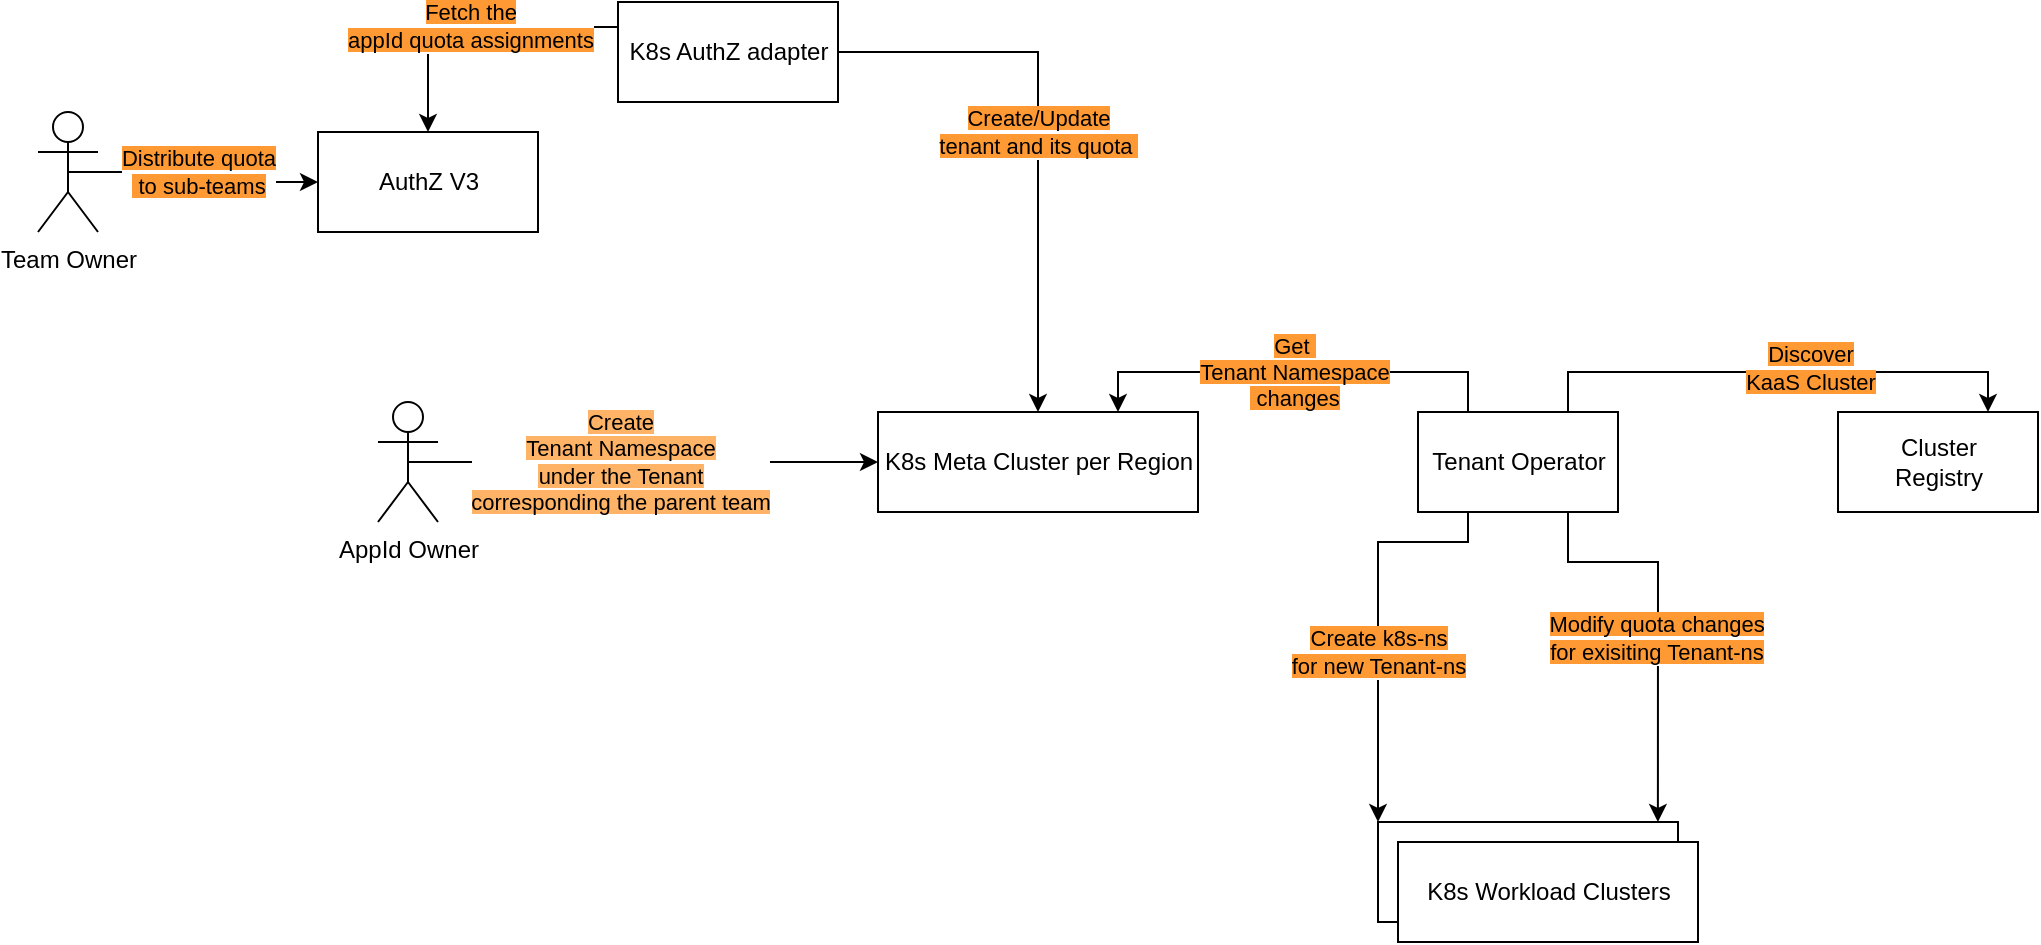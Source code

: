 <mxfile version="14.4.4" type="github"><diagram name="Page-1" id="5f0bae14-7c28-e335-631c-24af17079c00"><mxGraphModel dx="946" dy="614" grid="1" gridSize="10" guides="1" tooltips="1" connect="1" arrows="1" fold="1" page="1" pageScale="1" pageWidth="1100" pageHeight="850" background="#ffffff" math="0" shadow="0"><root><mxCell id="0"/><mxCell id="1" parent="0"/><mxCell id="smM6Izyuk5AVpzeEzgrJ-10" value="AuthZ V3" style="html=1;" parent="1" vertex="1"><mxGeometry x="170" y="235" width="110" height="50" as="geometry"/></mxCell><mxCell id="smM6Izyuk5AVpzeEzgrJ-16" style="edgeStyle=orthogonalEdgeStyle;rounded=0;orthogonalLoop=1;jettySize=auto;html=1;exitX=1;exitY=0.5;exitDx=0;exitDy=0;" parent="1" source="smM6Izyuk5AVpzeEzgrJ-11" target="smM6Izyuk5AVpzeEzgrJ-15" edge="1"><mxGeometry relative="1" as="geometry"/></mxCell><mxCell id="smM6Izyuk5AVpzeEzgrJ-17" value="&lt;span style=&quot;background-color: rgb(255 , 153 , 51)&quot;&gt;Create/Update &lt;br&gt;tenant and its quota&amp;nbsp;&lt;/span&gt;" style="edgeLabel;html=1;align=center;verticalAlign=middle;resizable=0;points=[];" parent="smM6Izyuk5AVpzeEzgrJ-16" vertex="1" connectable="0"><mxGeometry x="-0.003" relative="1" as="geometry"><mxPoint as="offset"/></mxGeometry></mxCell><mxCell id="smM6Izyuk5AVpzeEzgrJ-18" value="&lt;span style=&quot;background-color: rgb(255 , 153 , 51)&quot;&gt;Fetch the &lt;br&gt;appId quota assignments&lt;/span&gt;" style="edgeStyle=orthogonalEdgeStyle;rounded=0;orthogonalLoop=1;jettySize=auto;html=1;exitX=0;exitY=0.25;exitDx=0;exitDy=0;entryX=0.5;entryY=0;entryDx=0;entryDy=0;" parent="1" source="smM6Izyuk5AVpzeEzgrJ-11" target="smM6Izyuk5AVpzeEzgrJ-10" edge="1"><mxGeometry relative="1" as="geometry"/></mxCell><mxCell id="smM6Izyuk5AVpzeEzgrJ-11" value="K8s AuthZ adapter" style="html=1;" parent="1" vertex="1"><mxGeometry x="320" y="170" width="110" height="50" as="geometry"/></mxCell><mxCell id="smM6Izyuk5AVpzeEzgrJ-15" value="K8s Meta Cluster per Region" style="html=1;" parent="1" vertex="1"><mxGeometry x="450" y="375" width="160" height="50" as="geometry"/></mxCell><mxCell id="smM6Izyuk5AVpzeEzgrJ-21" value="&lt;span style=&quot;background-color: rgb(255 , 153 , 51)&quot;&gt;Distribute quota&lt;br&gt;&amp;nbsp;to sub-teams&lt;/span&gt;" style="edgeStyle=orthogonalEdgeStyle;rounded=0;orthogonalLoop=1;jettySize=auto;html=1;exitX=0.5;exitY=0.5;exitDx=0;exitDy=0;exitPerimeter=0;entryX=0;entryY=0.5;entryDx=0;entryDy=0;" parent="1" source="smM6Izyuk5AVpzeEzgrJ-19" target="smM6Izyuk5AVpzeEzgrJ-10" edge="1"><mxGeometry relative="1" as="geometry"/></mxCell><mxCell id="smM6Izyuk5AVpzeEzgrJ-19" value="Team Owner" style="shape=umlActor;verticalLabelPosition=bottom;verticalAlign=top;html=1;" parent="1" vertex="1"><mxGeometry x="30" y="225" width="30" height="60" as="geometry"/></mxCell><mxCell id="smM6Izyuk5AVpzeEzgrJ-26" style="edgeStyle=orthogonalEdgeStyle;rounded=0;orthogonalLoop=1;jettySize=auto;html=1;exitX=0.5;exitY=0.5;exitDx=0;exitDy=0;exitPerimeter=0;entryX=0;entryY=0.5;entryDx=0;entryDy=0;" parent="1" source="smM6Izyuk5AVpzeEzgrJ-23" target="smM6Izyuk5AVpzeEzgrJ-15" edge="1"><mxGeometry relative="1" as="geometry"/></mxCell><mxCell id="smM6Izyuk5AVpzeEzgrJ-27" value="&lt;span style=&quot;background-color: rgb(255 , 179 , 102)&quot;&gt;Create &lt;br&gt;Tenant Namespace&lt;br&gt;under the Tenant &lt;br&gt;corresponding the parent team&lt;/span&gt;" style="edgeLabel;html=1;align=center;verticalAlign=middle;resizable=0;points=[];" parent="smM6Izyuk5AVpzeEzgrJ-26" vertex="1" connectable="0"><mxGeometry x="-0.103" relative="1" as="geometry"><mxPoint as="offset"/></mxGeometry></mxCell><mxCell id="smM6Izyuk5AVpzeEzgrJ-23" value="AppId Owner" style="shape=umlActor;verticalLabelPosition=bottom;verticalAlign=top;html=1;" parent="1" vertex="1"><mxGeometry x="200" y="370" width="30" height="60" as="geometry"/></mxCell><mxCell id="smM6Izyuk5AVpzeEzgrJ-30" value="&lt;span style=&quot;background-color: rgb(255 , 153 , 51)&quot;&gt;Get&amp;nbsp;&lt;br&gt;Tenant Namespace&lt;br&gt;&amp;nbsp;changes&lt;/span&gt;" style="edgeStyle=orthogonalEdgeStyle;rounded=0;orthogonalLoop=1;jettySize=auto;html=1;exitX=0.25;exitY=0;exitDx=0;exitDy=0;entryX=0.75;entryY=0;entryDx=0;entryDy=0;" parent="1" source="smM6Izyuk5AVpzeEzgrJ-28" target="smM6Izyuk5AVpzeEzgrJ-15" edge="1"><mxGeometry relative="1" as="geometry"/></mxCell><mxCell id="smM6Izyuk5AVpzeEzgrJ-35" style="edgeStyle=orthogonalEdgeStyle;rounded=0;orthogonalLoop=1;jettySize=auto;html=1;exitX=0.25;exitY=1;exitDx=0;exitDy=0;entryX=0;entryY=0;entryDx=0;entryDy=0;" parent="1" source="smM6Izyuk5AVpzeEzgrJ-28" target="smM6Izyuk5AVpzeEzgrJ-32" edge="1"><mxGeometry relative="1" as="geometry"><Array as="points"><mxPoint x="745" y="440"/><mxPoint x="700" y="440"/></Array></mxGeometry></mxCell><mxCell id="smM6Izyuk5AVpzeEzgrJ-36" value="&lt;span style=&quot;background-color: rgb(255 , 153 , 51)&quot;&gt;Create k8s-ns &lt;br&gt;for new Tenant-ns&lt;/span&gt;" style="edgeLabel;html=1;align=center;verticalAlign=middle;resizable=0;points=[];" parent="smM6Izyuk5AVpzeEzgrJ-35" vertex="1" connectable="0"><mxGeometry x="0.15" relative="1" as="geometry"><mxPoint as="offset"/></mxGeometry></mxCell><mxCell id="smM6Izyuk5AVpzeEzgrJ-37" style="edgeStyle=orthogonalEdgeStyle;rounded=0;orthogonalLoop=1;jettySize=auto;html=1;exitX=0.75;exitY=1;exitDx=0;exitDy=0;entryX=0.933;entryY=0;entryDx=0;entryDy=0;entryPerimeter=0;" parent="1" source="smM6Izyuk5AVpzeEzgrJ-28" target="smM6Izyuk5AVpzeEzgrJ-32" edge="1"><mxGeometry relative="1" as="geometry"><Array as="points"><mxPoint x="795" y="450"/><mxPoint x="840" y="450"/></Array></mxGeometry></mxCell><mxCell id="smM6Izyuk5AVpzeEzgrJ-38" value="&lt;span style=&quot;background-color: rgb(255 , 153 , 51)&quot;&gt;Modify quota changes &lt;br&gt;for exisiting Tenant-ns&lt;/span&gt;" style="edgeLabel;html=1;align=center;verticalAlign=middle;resizable=0;points=[];" parent="smM6Izyuk5AVpzeEzgrJ-37" vertex="1" connectable="0"><mxGeometry x="0.08" y="-1" relative="1" as="geometry"><mxPoint as="offset"/></mxGeometry></mxCell><mxCell id="smM6Izyuk5AVpzeEzgrJ-41" style="edgeStyle=orthogonalEdgeStyle;rounded=0;orthogonalLoop=1;jettySize=auto;html=1;exitX=0.75;exitY=0;exitDx=0;exitDy=0;entryX=0.75;entryY=0;entryDx=0;entryDy=0;" parent="1" source="smM6Izyuk5AVpzeEzgrJ-28" target="smM6Izyuk5AVpzeEzgrJ-39" edge="1"><mxGeometry relative="1" as="geometry"/></mxCell><mxCell id="smM6Izyuk5AVpzeEzgrJ-42" value="&lt;span style=&quot;background-color: rgb(255 , 153 , 51)&quot;&gt;Discover &lt;br&gt;KaaS Cluster&lt;/span&gt;" style="edgeLabel;html=1;align=center;verticalAlign=middle;resizable=0;points=[];" parent="smM6Izyuk5AVpzeEzgrJ-41" vertex="1" connectable="0"><mxGeometry x="0.128" y="2" relative="1" as="geometry"><mxPoint as="offset"/></mxGeometry></mxCell><mxCell id="smM6Izyuk5AVpzeEzgrJ-28" value="Tenant Operator" style="html=1;" parent="1" vertex="1"><mxGeometry x="720" y="375" width="100" height="50" as="geometry"/></mxCell><mxCell id="smM6Izyuk5AVpzeEzgrJ-32" value="K8s Workload Clusters" style="html=1;" parent="1" vertex="1"><mxGeometry x="700" y="580" width="150" height="50" as="geometry"/></mxCell><mxCell id="smM6Izyuk5AVpzeEzgrJ-33" value="K8s Workload Clusters" style="html=1;" parent="1" vertex="1"><mxGeometry x="710" y="590" width="150" height="50" as="geometry"/></mxCell><mxCell id="smM6Izyuk5AVpzeEzgrJ-39" value="Cluster&lt;br&gt;Registry" style="html=1;" parent="1" vertex="1"><mxGeometry x="930" y="375" width="100" height="50" as="geometry"/></mxCell></root></mxGraphModel></diagram></mxfile>